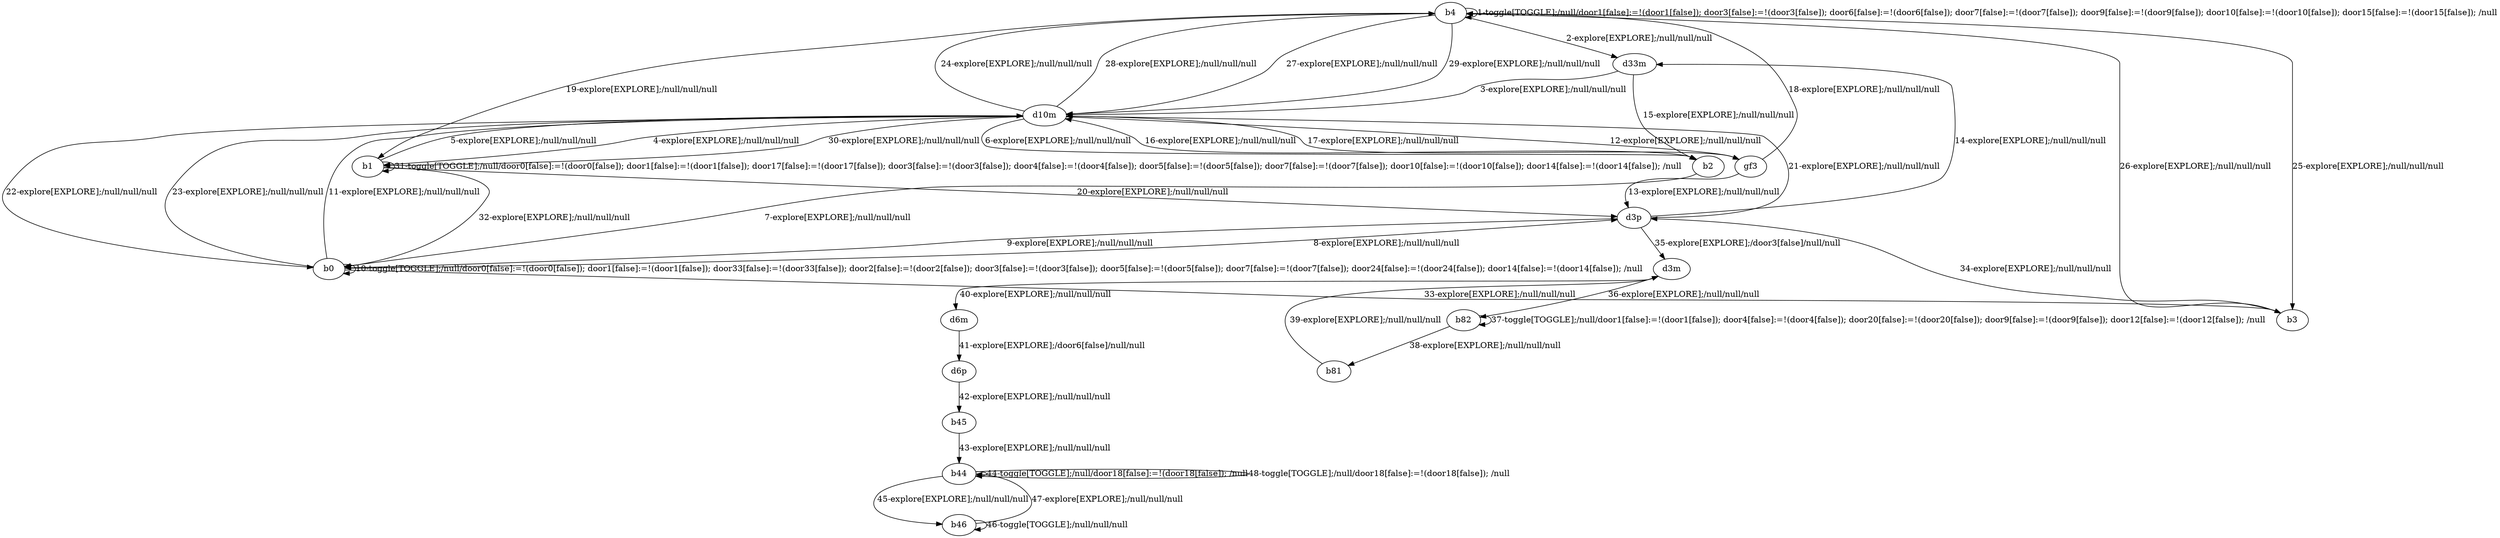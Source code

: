 # Total number of goals covered by this test: 1
# b46 --> b44

digraph g {
"b4" -> "b4" [label = "1-toggle[TOGGLE];/null/door1[false]:=!(door1[false]); door3[false]:=!(door3[false]); door6[false]:=!(door6[false]); door7[false]:=!(door7[false]); door9[false]:=!(door9[false]); door10[false]:=!(door10[false]); door15[false]:=!(door15[false]); /null"];
"b4" -> "d33m" [label = "2-explore[EXPLORE];/null/null/null"];
"d33m" -> "d10m" [label = "3-explore[EXPLORE];/null/null/null"];
"d10m" -> "b1" [label = "4-explore[EXPLORE];/null/null/null"];
"b1" -> "d10m" [label = "5-explore[EXPLORE];/null/null/null"];
"d10m" -> "b2" [label = "6-explore[EXPLORE];/null/null/null"];
"b2" -> "b0" [label = "7-explore[EXPLORE];/null/null/null"];
"b0" -> "d3p" [label = "8-explore[EXPLORE];/null/null/null"];
"d3p" -> "b0" [label = "9-explore[EXPLORE];/null/null/null"];
"b0" -> "b0" [label = "10-toggle[TOGGLE];/null/door0[false]:=!(door0[false]); door1[false]:=!(door1[false]); door33[false]:=!(door33[false]); door2[false]:=!(door2[false]); door3[false]:=!(door3[false]); door5[false]:=!(door5[false]); door7[false]:=!(door7[false]); door24[false]:=!(door24[false]); door14[false]:=!(door14[false]); /null"];
"b0" -> "d10m" [label = "11-explore[EXPLORE];/null/null/null"];
"d10m" -> "gf3" [label = "12-explore[EXPLORE];/null/null/null"];
"gf3" -> "d3p" [label = "13-explore[EXPLORE];/null/null/null"];
"d3p" -> "d33m" [label = "14-explore[EXPLORE];/null/null/null"];
"d33m" -> "b2" [label = "15-explore[EXPLORE];/null/null/null"];
"b2" -> "d10m" [label = "16-explore[EXPLORE];/null/null/null"];
"d10m" -> "gf3" [label = "17-explore[EXPLORE];/null/null/null"];
"gf3" -> "b4" [label = "18-explore[EXPLORE];/null/null/null"];
"b4" -> "b1" [label = "19-explore[EXPLORE];/null/null/null"];
"b1" -> "d3p" [label = "20-explore[EXPLORE];/null/null/null"];
"d3p" -> "d10m" [label = "21-explore[EXPLORE];/null/null/null"];
"d10m" -> "b0" [label = "22-explore[EXPLORE];/null/null/null"];
"b0" -> "d10m" [label = "23-explore[EXPLORE];/null/null/null"];
"d10m" -> "b4" [label = "24-explore[EXPLORE];/null/null/null"];
"b4" -> "b3" [label = "25-explore[EXPLORE];/null/null/null"];
"b3" -> "b4" [label = "26-explore[EXPLORE];/null/null/null"];
"b4" -> "d10m" [label = "27-explore[EXPLORE];/null/null/null"];
"d10m" -> "b4" [label = "28-explore[EXPLORE];/null/null/null"];
"b4" -> "d10m" [label = "29-explore[EXPLORE];/null/null/null"];
"d10m" -> "b1" [label = "30-explore[EXPLORE];/null/null/null"];
"b1" -> "b1" [label = "31-toggle[TOGGLE];/null/door0[false]:=!(door0[false]); door1[false]:=!(door1[false]); door17[false]:=!(door17[false]); door3[false]:=!(door3[false]); door4[false]:=!(door4[false]); door5[false]:=!(door5[false]); door7[false]:=!(door7[false]); door10[false]:=!(door10[false]); door14[false]:=!(door14[false]); /null"];
"b1" -> "b0" [label = "32-explore[EXPLORE];/null/null/null"];
"b0" -> "b3" [label = "33-explore[EXPLORE];/null/null/null"];
"b3" -> "d3p" [label = "34-explore[EXPLORE];/null/null/null"];
"d3p" -> "d3m" [label = "35-explore[EXPLORE];/door3[false]/null/null"];
"d3m" -> "b82" [label = "36-explore[EXPLORE];/null/null/null"];
"b82" -> "b82" [label = "37-toggle[TOGGLE];/null/door1[false]:=!(door1[false]); door4[false]:=!(door4[false]); door20[false]:=!(door20[false]); door9[false]:=!(door9[false]); door12[false]:=!(door12[false]); /null"];
"b82" -> "b81" [label = "38-explore[EXPLORE];/null/null/null"];
"b81" -> "d3m" [label = "39-explore[EXPLORE];/null/null/null"];
"d3m" -> "d6m" [label = "40-explore[EXPLORE];/null/null/null"];
"d6m" -> "d6p" [label = "41-explore[EXPLORE];/door6[false]/null/null"];
"d6p" -> "b45" [label = "42-explore[EXPLORE];/null/null/null"];
"b45" -> "b44" [label = "43-explore[EXPLORE];/null/null/null"];
"b44" -> "b44" [label = "44-toggle[TOGGLE];/null/door18[false]:=!(door18[false]); /null"];
"b44" -> "b46" [label = "45-explore[EXPLORE];/null/null/null"];
"b46" -> "b46" [label = "46-toggle[TOGGLE];/null/null/null"];
"b46" -> "b44" [label = "47-explore[EXPLORE];/null/null/null"];
"b44" -> "b44" [label = "48-toggle[TOGGLE];/null/door18[false]:=!(door18[false]); /null"];
}
